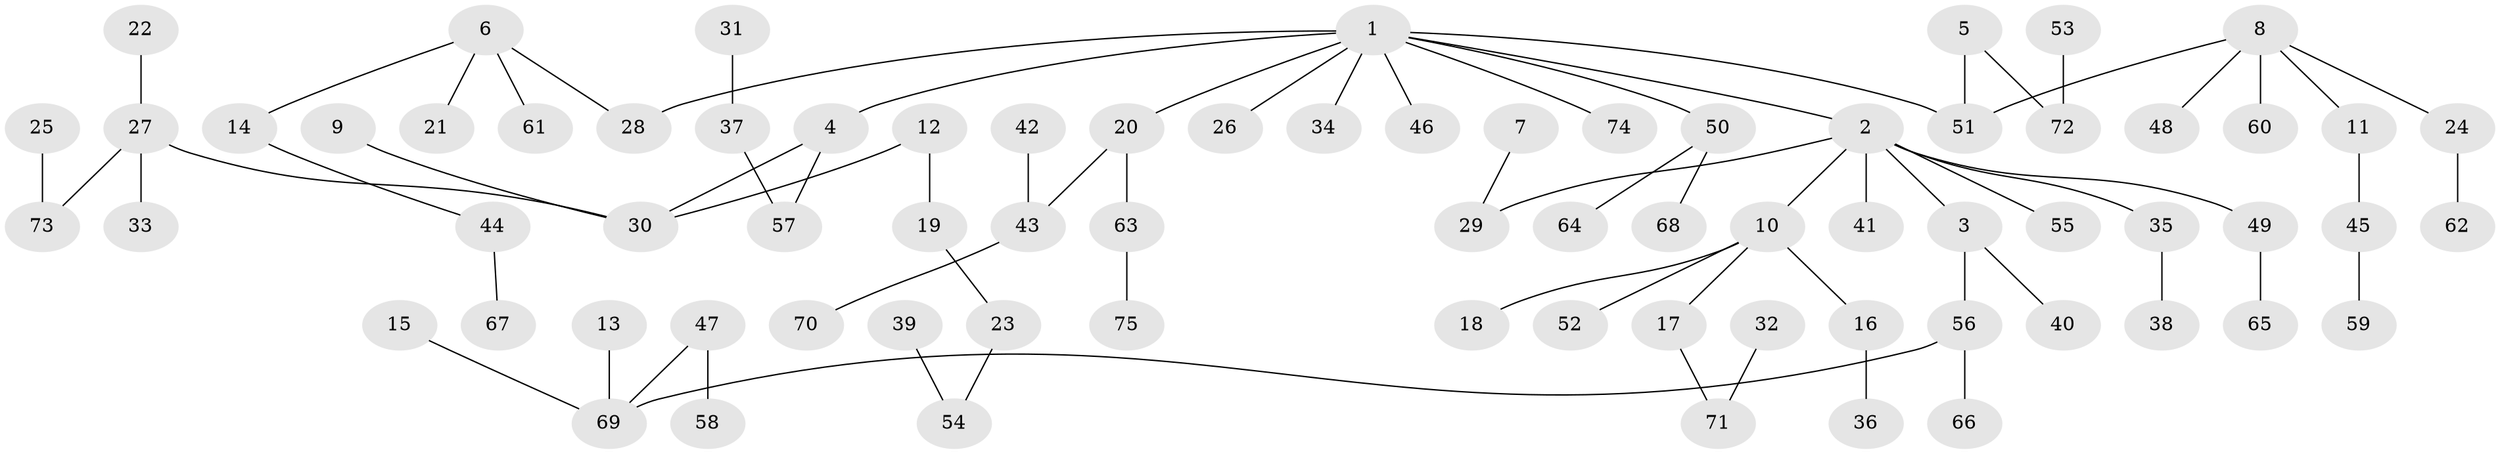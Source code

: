 // original degree distribution, {6: 0.013422818791946308, 7: 0.006711409395973154, 3: 0.1342281879194631, 1: 0.44966442953020136, 5: 0.026845637583892617, 4: 0.06711409395973154, 2: 0.30201342281879195}
// Generated by graph-tools (version 1.1) at 2025/26/03/09/25 03:26:26]
// undirected, 75 vertices, 74 edges
graph export_dot {
graph [start="1"]
  node [color=gray90,style=filled];
  1;
  2;
  3;
  4;
  5;
  6;
  7;
  8;
  9;
  10;
  11;
  12;
  13;
  14;
  15;
  16;
  17;
  18;
  19;
  20;
  21;
  22;
  23;
  24;
  25;
  26;
  27;
  28;
  29;
  30;
  31;
  32;
  33;
  34;
  35;
  36;
  37;
  38;
  39;
  40;
  41;
  42;
  43;
  44;
  45;
  46;
  47;
  48;
  49;
  50;
  51;
  52;
  53;
  54;
  55;
  56;
  57;
  58;
  59;
  60;
  61;
  62;
  63;
  64;
  65;
  66;
  67;
  68;
  69;
  70;
  71;
  72;
  73;
  74;
  75;
  1 -- 2 [weight=1.0];
  1 -- 4 [weight=1.0];
  1 -- 20 [weight=1.0];
  1 -- 26 [weight=1.0];
  1 -- 28 [weight=1.0];
  1 -- 34 [weight=1.0];
  1 -- 46 [weight=1.0];
  1 -- 50 [weight=1.0];
  1 -- 51 [weight=1.0];
  1 -- 74 [weight=1.0];
  2 -- 3 [weight=1.0];
  2 -- 10 [weight=1.0];
  2 -- 29 [weight=1.0];
  2 -- 35 [weight=1.0];
  2 -- 41 [weight=1.0];
  2 -- 49 [weight=1.0];
  2 -- 55 [weight=1.0];
  3 -- 40 [weight=1.0];
  3 -- 56 [weight=1.0];
  4 -- 30 [weight=1.0];
  4 -- 57 [weight=1.0];
  5 -- 51 [weight=1.0];
  5 -- 72 [weight=1.0];
  6 -- 14 [weight=1.0];
  6 -- 21 [weight=1.0];
  6 -- 28 [weight=1.0];
  6 -- 61 [weight=1.0];
  7 -- 29 [weight=1.0];
  8 -- 11 [weight=1.0];
  8 -- 24 [weight=1.0];
  8 -- 48 [weight=1.0];
  8 -- 51 [weight=1.0];
  8 -- 60 [weight=1.0];
  9 -- 30 [weight=1.0];
  10 -- 16 [weight=1.0];
  10 -- 17 [weight=1.0];
  10 -- 18 [weight=1.0];
  10 -- 52 [weight=1.0];
  11 -- 45 [weight=1.0];
  12 -- 19 [weight=1.0];
  12 -- 30 [weight=1.0];
  13 -- 69 [weight=1.0];
  14 -- 44 [weight=1.0];
  15 -- 69 [weight=1.0];
  16 -- 36 [weight=1.0];
  17 -- 71 [weight=1.0];
  19 -- 23 [weight=1.0];
  20 -- 43 [weight=1.0];
  20 -- 63 [weight=1.0];
  22 -- 27 [weight=1.0];
  23 -- 54 [weight=1.0];
  24 -- 62 [weight=1.0];
  25 -- 73 [weight=1.0];
  27 -- 30 [weight=1.0];
  27 -- 33 [weight=1.0];
  27 -- 73 [weight=1.0];
  31 -- 37 [weight=1.0];
  32 -- 71 [weight=1.0];
  35 -- 38 [weight=1.0];
  37 -- 57 [weight=1.0];
  39 -- 54 [weight=1.0];
  42 -- 43 [weight=1.0];
  43 -- 70 [weight=1.0];
  44 -- 67 [weight=1.0];
  45 -- 59 [weight=1.0];
  47 -- 58 [weight=1.0];
  47 -- 69 [weight=1.0];
  49 -- 65 [weight=1.0];
  50 -- 64 [weight=1.0];
  50 -- 68 [weight=1.0];
  53 -- 72 [weight=1.0];
  56 -- 66 [weight=1.0];
  56 -- 69 [weight=1.0];
  63 -- 75 [weight=1.0];
}
